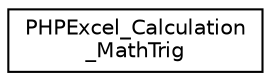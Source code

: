 digraph "Иерархия классов. Графический вид."
{
  edge [fontname="Helvetica",fontsize="10",labelfontname="Helvetica",labelfontsize="10"];
  node [fontname="Helvetica",fontsize="10",shape=record];
  rankdir="LR";
  Node0 [label="PHPExcel_Calculation\l_MathTrig",height=0.2,width=0.4,color="black", fillcolor="white", style="filled",URL="$class_p_h_p_excel___calculation___math_trig.html"];
}
